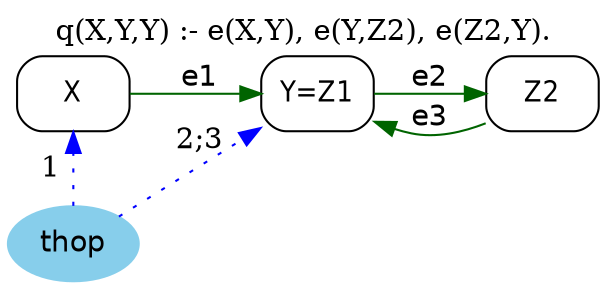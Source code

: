 strict digraph G {
	graph [bb="0,0,271.19,131",
		label="q(X,Y,Y) :- e(X,Y), e(Y,Z2), e(Z2,Y).",
		labelloc=t,
		lheight=0.21,
		lp="135.6,119.5",
		lwidth=3.00,
		rankdir=LR
	];
	node [label="\N"];
	X	 [fontname="Helvetica-Narrow",
		height=0.5,
		pos="28.597,90",
		shape=box,
		style=rounded,
		width=0.75];
	Y	 [fontname="Helvetica-Narrow",
		height=0.5,
		label="Y=Z1",
		pos="138.19,90",
		shape=box,
		style=rounded,
		width=0.75];
	X -> Y	 [color=darkgreen,
		fontname=helvetica,
		label=e1,
		lp="84.195,97.5",
		pos="e,111.04,90 55.689,90 69.257,90 85.901,90 100.68,90"];
	Z2	 [fontname="Helvetica-Narrow",
		height=0.5,
		pos="244.19,90",
		shape=box,
		style=rounded,
		width=0.75];
	Y -> Z2	 [color=darkgreen,
		fontname=helvetica,
		label=e2,
		lp="191.19,97.5",
		pos="e,216.85,90 165.22,90 177.83,90 193.05,90 206.74,90"];
	Z2 -> Y	 [color=darkgreen,
		fontname=helvetica,
		label=e3,
		lp="191.19,78.5",
		pos="e,165.24,76.541 217.18,75.438 206.69,71.417 194.5,68.711 183.19,71 180.39,71.568 177.54,72.316 174.71,73.188"];
	thop	 [color=skyblue,
		fillcolor=skyblue,
		fontname=helvetica,
		height=0.5,
		pos="28.597,18",
		shape=oval,
		style="filled,rounded",
		width=0.79437];
	thop -> X	 [color=blue,
		constraint=false,
		label=1,
		lp="18.097,54",
		pos="e,28.597,71.587 28.597,36.169 28.597,43.869 28.597,53.026 28.597,61.583",
		style=dotted];
	thop -> Y	 [color=blue,
		constraint=false,
		label="2;3",
		lp="84.195,65.5",
		pos="e,111.07,72.183 48.445,31.039 63.5,40.929 84.596,54.788 102.55,66.585",
		style=dotted];
}
